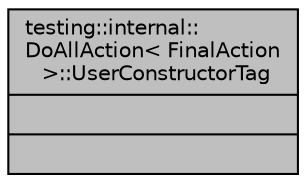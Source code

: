 digraph "testing::internal::DoAllAction&lt; FinalAction &gt;::UserConstructorTag"
{
 // LATEX_PDF_SIZE
  bgcolor="transparent";
  edge [fontname="Helvetica",fontsize="10",labelfontname="Helvetica",labelfontsize="10"];
  node [fontname="Helvetica",fontsize="10",shape=record];
  Node1 [label="{testing::internal::\lDoAllAction\< FinalAction\l \>::UserConstructorTag\n||}",height=0.2,width=0.4,color="black", fillcolor="grey75", style="filled", fontcolor="black",tooltip=" "];
}
